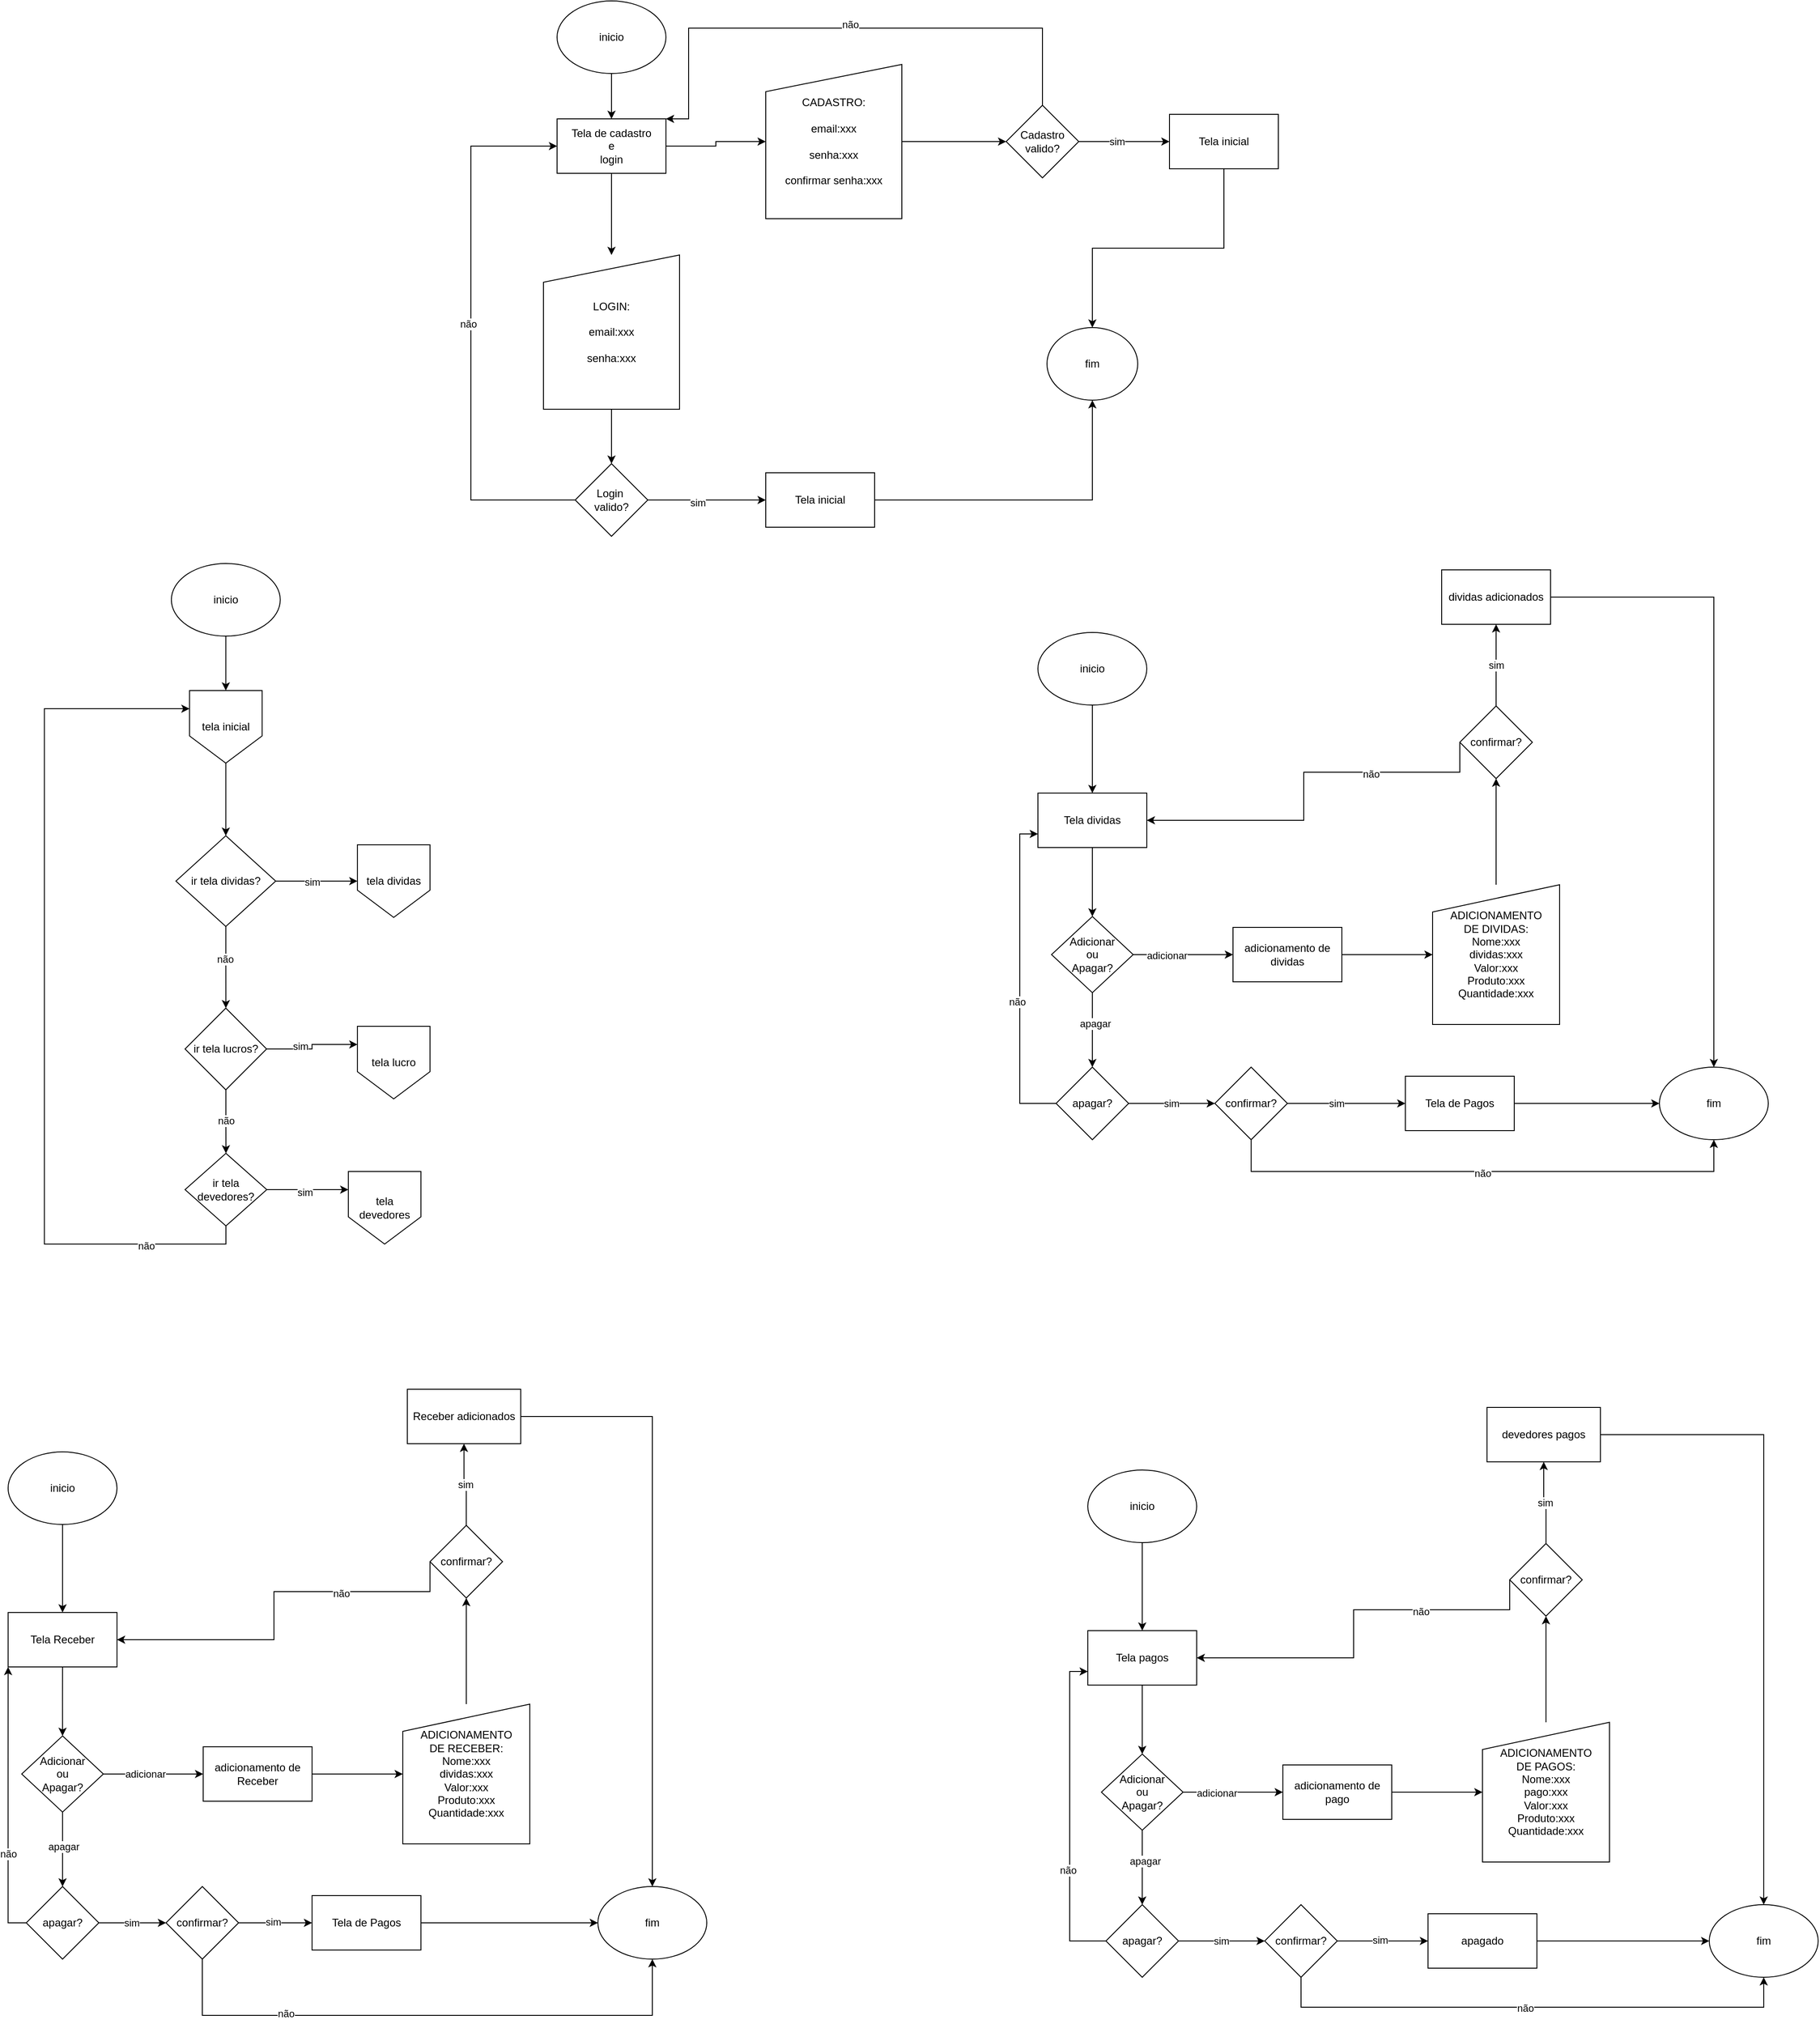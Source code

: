<mxfile version="24.5.5" type="device">
  <diagram name="Página-1" id="Dq87rdSpJrZvdUK0JQJ7">
    <mxGraphModel dx="1434" dy="782" grid="1" gridSize="10" guides="1" tooltips="1" connect="1" arrows="1" fold="1" page="1" pageScale="1" pageWidth="827" pageHeight="1169" math="0" shadow="0">
      <root>
        <mxCell id="0" />
        <mxCell id="1" parent="0" />
        <mxCell id="StGAW8BH5rR5Qz4ilALS-67" style="edgeStyle=orthogonalEdgeStyle;rounded=0;orthogonalLoop=1;jettySize=auto;html=1;exitX=0.5;exitY=1;exitDx=0;exitDy=0;entryX=0.5;entryY=0;entryDx=0;entryDy=0;" parent="1" source="StGAW8BH5rR5Qz4ilALS-61" target="StGAW8BH5rR5Qz4ilALS-66" edge="1">
          <mxGeometry relative="1" as="geometry" />
        </mxCell>
        <mxCell id="StGAW8BH5rR5Qz4ilALS-61" value="inicio" style="ellipse;whiteSpace=wrap;html=1;" parent="1" vertex="1">
          <mxGeometry x="379.89" y="690" width="120" height="80" as="geometry" />
        </mxCell>
        <mxCell id="StGAW8BH5rR5Qz4ilALS-69" value="" style="edgeStyle=orthogonalEdgeStyle;rounded=0;orthogonalLoop=1;jettySize=auto;html=1;" parent="1" source="StGAW8BH5rR5Qz4ilALS-66" target="StGAW8BH5rR5Qz4ilALS-68" edge="1">
          <mxGeometry relative="1" as="geometry" />
        </mxCell>
        <mxCell id="StGAW8BH5rR5Qz4ilALS-66" value="tela inicial" style="shape=offPageConnector;whiteSpace=wrap;html=1;" parent="1" vertex="1">
          <mxGeometry x="399.89" y="830" width="80" height="80" as="geometry" />
        </mxCell>
        <mxCell id="StGAW8BH5rR5Qz4ilALS-71" value="" style="edgeStyle=orthogonalEdgeStyle;rounded=0;orthogonalLoop=1;jettySize=auto;html=1;entryX=0;entryY=0.5;entryDx=0;entryDy=0;" parent="1" source="StGAW8BH5rR5Qz4ilALS-68" target="hqpeMZF9bb1hOAi0Rn5U-134" edge="1">
          <mxGeometry relative="1" as="geometry">
            <mxPoint x="569.89" y="1040" as="targetPoint" />
          </mxGeometry>
        </mxCell>
        <mxCell id="StGAW8BH5rR5Qz4ilALS-86" value="sim" style="edgeLabel;html=1;align=center;verticalAlign=middle;resizable=0;points=[];" parent="StGAW8BH5rR5Qz4ilALS-71" vertex="1" connectable="0">
          <mxGeometry x="-0.12" y="-1" relative="1" as="geometry">
            <mxPoint as="offset" />
          </mxGeometry>
        </mxCell>
        <mxCell id="StGAW8BH5rR5Qz4ilALS-73" value="" style="edgeStyle=orthogonalEdgeStyle;rounded=0;orthogonalLoop=1;jettySize=auto;html=1;" parent="1" source="StGAW8BH5rR5Qz4ilALS-68" target="StGAW8BH5rR5Qz4ilALS-72" edge="1">
          <mxGeometry relative="1" as="geometry" />
        </mxCell>
        <mxCell id="StGAW8BH5rR5Qz4ilALS-81" value="não" style="edgeLabel;html=1;align=center;verticalAlign=middle;resizable=0;points=[];" parent="StGAW8BH5rR5Qz4ilALS-73" vertex="1" connectable="0">
          <mxGeometry x="-0.2" y="-1" relative="1" as="geometry">
            <mxPoint as="offset" />
          </mxGeometry>
        </mxCell>
        <mxCell id="StGAW8BH5rR5Qz4ilALS-68" value="ir tela dividas?" style="rhombus;whiteSpace=wrap;html=1;" parent="1" vertex="1">
          <mxGeometry x="384.89" y="990" width="110" height="100" as="geometry" />
        </mxCell>
        <mxCell id="StGAW8BH5rR5Qz4ilALS-75" value="" style="edgeStyle=orthogonalEdgeStyle;rounded=0;orthogonalLoop=1;jettySize=auto;html=1;entryX=0;entryY=0.25;entryDx=0;entryDy=0;" parent="1" source="StGAW8BH5rR5Qz4ilALS-72" target="hqpeMZF9bb1hOAi0Rn5U-135" edge="1">
          <mxGeometry relative="1" as="geometry">
            <mxPoint x="559.89" y="1220" as="targetPoint" />
          </mxGeometry>
        </mxCell>
        <mxCell id="StGAW8BH5rR5Qz4ilALS-85" value="sim" style="edgeLabel;html=1;align=center;verticalAlign=middle;resizable=0;points=[];" parent="StGAW8BH5rR5Qz4ilALS-75" vertex="1" connectable="0">
          <mxGeometry x="-0.3" y="3" relative="1" as="geometry">
            <mxPoint as="offset" />
          </mxGeometry>
        </mxCell>
        <mxCell id="StGAW8BH5rR5Qz4ilALS-77" value="" style="edgeStyle=orthogonalEdgeStyle;rounded=0;orthogonalLoop=1;jettySize=auto;html=1;" parent="1" source="StGAW8BH5rR5Qz4ilALS-72" target="StGAW8BH5rR5Qz4ilALS-76" edge="1">
          <mxGeometry relative="1" as="geometry" />
        </mxCell>
        <mxCell id="StGAW8BH5rR5Qz4ilALS-82" value="não" style="edgeLabel;html=1;align=center;verticalAlign=middle;resizable=0;points=[];" parent="StGAW8BH5rR5Qz4ilALS-77" vertex="1" connectable="0">
          <mxGeometry x="-0.05" relative="1" as="geometry">
            <mxPoint as="offset" />
          </mxGeometry>
        </mxCell>
        <mxCell id="StGAW8BH5rR5Qz4ilALS-72" value="ir tela lucros?" style="rhombus;whiteSpace=wrap;html=1;" parent="1" vertex="1">
          <mxGeometry x="394.95" y="1180" width="89.89" height="90" as="geometry" />
        </mxCell>
        <mxCell id="StGAW8BH5rR5Qz4ilALS-79" value="" style="edgeStyle=orthogonalEdgeStyle;rounded=0;orthogonalLoop=1;jettySize=auto;html=1;entryX=0;entryY=0.25;entryDx=0;entryDy=0;" parent="1" source="StGAW8BH5rR5Qz4ilALS-76" target="hqpeMZF9bb1hOAi0Rn5U-136" edge="1">
          <mxGeometry relative="1" as="geometry">
            <mxPoint x="559.89" y="1380" as="targetPoint" />
          </mxGeometry>
        </mxCell>
        <mxCell id="StGAW8BH5rR5Qz4ilALS-84" value="sim" style="edgeLabel;html=1;align=center;verticalAlign=middle;resizable=0;points=[];" parent="StGAW8BH5rR5Qz4ilALS-79" vertex="1" connectable="0">
          <mxGeometry x="-0.067" y="-3" relative="1" as="geometry">
            <mxPoint as="offset" />
          </mxGeometry>
        </mxCell>
        <mxCell id="StGAW8BH5rR5Qz4ilALS-80" style="edgeStyle=orthogonalEdgeStyle;rounded=0;orthogonalLoop=1;jettySize=auto;html=1;exitX=0.5;exitY=1;exitDx=0;exitDy=0;entryX=0;entryY=0.25;entryDx=0;entryDy=0;" parent="1" source="StGAW8BH5rR5Qz4ilALS-76" target="StGAW8BH5rR5Qz4ilALS-66" edge="1">
          <mxGeometry relative="1" as="geometry">
            <Array as="points">
              <mxPoint x="439.89" y="1440" />
              <mxPoint x="239.89" y="1440" />
              <mxPoint x="239.89" y="850" />
            </Array>
          </mxGeometry>
        </mxCell>
        <mxCell id="StGAW8BH5rR5Qz4ilALS-83" value="não" style="edgeLabel;html=1;align=center;verticalAlign=middle;resizable=0;points=[];" parent="StGAW8BH5rR5Qz4ilALS-80" vertex="1" connectable="0">
          <mxGeometry x="-0.777" y="2" relative="1" as="geometry">
            <mxPoint as="offset" />
          </mxGeometry>
        </mxCell>
        <mxCell id="StGAW8BH5rR5Qz4ilALS-76" value="ir tela devedores?" style="rhombus;whiteSpace=wrap;html=1;" parent="1" vertex="1">
          <mxGeometry x="394.95" y="1340" width="90.11" height="80" as="geometry" />
        </mxCell>
        <mxCell id="NKMJ17fTbHuDk_q2W_kY-4" value="" style="edgeStyle=orthogonalEdgeStyle;rounded=0;orthogonalLoop=1;jettySize=auto;html=1;entryX=0.5;entryY=0;entryDx=0;entryDy=0;" parent="1" source="NKMJ17fTbHuDk_q2W_kY-2" target="NKMJ17fTbHuDk_q2W_kY-22" edge="1">
          <mxGeometry relative="1" as="geometry">
            <mxPoint x="865" y="10" as="targetPoint" />
          </mxGeometry>
        </mxCell>
        <mxCell id="NKMJ17fTbHuDk_q2W_kY-2" value="inicio" style="ellipse;whiteSpace=wrap;html=1;" parent="1" vertex="1">
          <mxGeometry x="805" y="70" width="120" height="80" as="geometry" />
        </mxCell>
        <mxCell id="NKMJ17fTbHuDk_q2W_kY-25" style="edgeStyle=orthogonalEdgeStyle;rounded=0;orthogonalLoop=1;jettySize=auto;html=1;exitX=0.5;exitY=1;exitDx=0;exitDy=0;entryX=0.5;entryY=0;entryDx=0;entryDy=0;" parent="1" source="NKMJ17fTbHuDk_q2W_kY-22" target="NKMJ17fTbHuDk_q2W_kY-24" edge="1">
          <mxGeometry relative="1" as="geometry" />
        </mxCell>
        <mxCell id="jiXIo6Sqzj7pqGvfv2RB-2" style="edgeStyle=orthogonalEdgeStyle;rounded=0;orthogonalLoop=1;jettySize=auto;html=1;exitX=1;exitY=0.5;exitDx=0;exitDy=0;entryX=0;entryY=0.5;entryDx=0;entryDy=0;" parent="1" source="NKMJ17fTbHuDk_q2W_kY-22" target="jiXIo6Sqzj7pqGvfv2RB-1" edge="1">
          <mxGeometry relative="1" as="geometry" />
        </mxCell>
        <mxCell id="NKMJ17fTbHuDk_q2W_kY-22" value="Tela de cadastro&lt;div&gt;e&lt;/div&gt;&lt;div&gt;login&lt;/div&gt;" style="whiteSpace=wrap;html=1;" parent="1" vertex="1">
          <mxGeometry x="805" y="200" width="120" height="60" as="geometry" />
        </mxCell>
        <mxCell id="NKMJ17fTbHuDk_q2W_kY-27" value="" style="edgeStyle=orthogonalEdgeStyle;rounded=0;orthogonalLoop=1;jettySize=auto;html=1;" parent="1" source="NKMJ17fTbHuDk_q2W_kY-24" target="NKMJ17fTbHuDk_q2W_kY-26" edge="1">
          <mxGeometry relative="1" as="geometry" />
        </mxCell>
        <mxCell id="NKMJ17fTbHuDk_q2W_kY-24" value="LOGIN:&lt;div&gt;&lt;br&gt;&lt;/div&gt;&lt;div&gt;email:xxx&lt;/div&gt;&lt;div&gt;&lt;br&gt;&lt;/div&gt;&lt;div&gt;senha:xxx&lt;/div&gt;" style="shape=manualInput;whiteSpace=wrap;html=1;" parent="1" vertex="1">
          <mxGeometry x="790" y="350" width="150" height="170" as="geometry" />
        </mxCell>
        <mxCell id="NKMJ17fTbHuDk_q2W_kY-33" value="" style="edgeStyle=orthogonalEdgeStyle;rounded=0;orthogonalLoop=1;jettySize=auto;html=1;entryX=0;entryY=0.5;entryDx=0;entryDy=0;" parent="1" source="NKMJ17fTbHuDk_q2W_kY-26" target="NKMJ17fTbHuDk_q2W_kY-32" edge="1">
          <mxGeometry relative="1" as="geometry">
            <mxPoint x="855" y="755" as="targetPoint" />
          </mxGeometry>
        </mxCell>
        <mxCell id="NKMJ17fTbHuDk_q2W_kY-38" value="sim" style="edgeLabel;html=1;align=center;verticalAlign=middle;resizable=0;points=[];" parent="NKMJ17fTbHuDk_q2W_kY-33" vertex="1" connectable="0">
          <mxGeometry x="-0.156" y="-3" relative="1" as="geometry">
            <mxPoint as="offset" />
          </mxGeometry>
        </mxCell>
        <mxCell id="jiXIo6Sqzj7pqGvfv2RB-12" style="edgeStyle=orthogonalEdgeStyle;rounded=0;orthogonalLoop=1;jettySize=auto;html=1;exitX=0;exitY=0.5;exitDx=0;exitDy=0;entryX=0;entryY=0.5;entryDx=0;entryDy=0;" parent="1" source="NKMJ17fTbHuDk_q2W_kY-26" target="NKMJ17fTbHuDk_q2W_kY-22" edge="1">
          <mxGeometry relative="1" as="geometry">
            <Array as="points">
              <mxPoint x="710" y="620" />
              <mxPoint x="710" y="230" />
            </Array>
          </mxGeometry>
        </mxCell>
        <mxCell id="jiXIo6Sqzj7pqGvfv2RB-13" value="não" style="edgeLabel;html=1;align=center;verticalAlign=middle;resizable=0;points=[];" parent="jiXIo6Sqzj7pqGvfv2RB-12" vertex="1" connectable="0">
          <mxGeometry x="0.03" y="3" relative="1" as="geometry">
            <mxPoint as="offset" />
          </mxGeometry>
        </mxCell>
        <mxCell id="NKMJ17fTbHuDk_q2W_kY-26" value="Login&amp;nbsp;&lt;div&gt;valido?&lt;/div&gt;" style="rhombus;whiteSpace=wrap;html=1;" parent="1" vertex="1">
          <mxGeometry x="825" y="580" width="80" height="80" as="geometry" />
        </mxCell>
        <mxCell id="jiXIo6Sqzj7pqGvfv2RB-17" style="edgeStyle=orthogonalEdgeStyle;rounded=0;orthogonalLoop=1;jettySize=auto;html=1;exitX=1;exitY=0.5;exitDx=0;exitDy=0;entryX=0.5;entryY=1;entryDx=0;entryDy=0;" parent="1" source="NKMJ17fTbHuDk_q2W_kY-32" target="jiXIo6Sqzj7pqGvfv2RB-5" edge="1">
          <mxGeometry relative="1" as="geometry" />
        </mxCell>
        <mxCell id="NKMJ17fTbHuDk_q2W_kY-32" value="Tela inicial" style="whiteSpace=wrap;html=1;" parent="1" vertex="1">
          <mxGeometry x="1035" y="590" width="120" height="60" as="geometry" />
        </mxCell>
        <mxCell id="NKMJ17fTbHuDk_q2W_kY-61" style="edgeStyle=orthogonalEdgeStyle;rounded=0;orthogonalLoop=1;jettySize=auto;html=1;exitX=0.5;exitY=0;exitDx=0;exitDy=0;entryX=0.5;entryY=0;entryDx=0;entryDy=0;" parent="1" edge="1">
          <mxGeometry relative="1" as="geometry">
            <Array as="points">
              <mxPoint x="1690" y="60" />
              <mxPoint x="1281" y="60" />
            </Array>
            <mxPoint x="1281" y="155" as="targetPoint" />
          </mxGeometry>
        </mxCell>
        <mxCell id="NKMJ17fTbHuDk_q2W_kY-62" value="não" style="edgeLabel;html=1;align=center;verticalAlign=middle;resizable=0;points=[];" parent="NKMJ17fTbHuDk_q2W_kY-61" vertex="1" connectable="0">
          <mxGeometry x="-0.002" relative="1" as="geometry">
            <mxPoint as="offset" />
          </mxGeometry>
        </mxCell>
        <mxCell id="y3T2lZ8Firc1jPN3p4i4-4" style="edgeStyle=orthogonalEdgeStyle;rounded=0;orthogonalLoop=1;jettySize=auto;html=1;exitX=0.5;exitY=1;exitDx=0;exitDy=0;entryX=0.5;entryY=0;entryDx=0;entryDy=0;" parent="1" source="y3T2lZ8Firc1jPN3p4i4-5" target="y3T2lZ8Firc1jPN3p4i4-34" edge="1">
          <mxGeometry relative="1" as="geometry" />
        </mxCell>
        <mxCell id="y3T2lZ8Firc1jPN3p4i4-5" value="inicio" style="ellipse;whiteSpace=wrap;html=1;" parent="1" vertex="1">
          <mxGeometry x="1335" y="766" width="120" height="80" as="geometry" />
        </mxCell>
        <mxCell id="y3T2lZ8Firc1jPN3p4i4-6" value="" style="edgeStyle=orthogonalEdgeStyle;rounded=0;orthogonalLoop=1;jettySize=auto;html=1;" parent="1" source="y3T2lZ8Firc1jPN3p4i4-9" target="y3T2lZ8Firc1jPN3p4i4-11" edge="1">
          <mxGeometry relative="1" as="geometry" />
        </mxCell>
        <mxCell id="y3T2lZ8Firc1jPN3p4i4-7" value="sim" style="edgeLabel;html=1;align=center;verticalAlign=middle;resizable=0;points=[];" parent="y3T2lZ8Firc1jPN3p4i4-6" vertex="1" connectable="0">
          <mxGeometry x="-0.323" y="1" relative="1" as="geometry">
            <mxPoint as="offset" />
          </mxGeometry>
        </mxCell>
        <mxCell id="y3T2lZ8Firc1jPN3p4i4-36" value="adicionar" style="edgeLabel;html=1;align=center;verticalAlign=middle;resizable=0;points=[];" parent="y3T2lZ8Firc1jPN3p4i4-6" vertex="1" connectable="0">
          <mxGeometry x="-0.327" y="-1" relative="1" as="geometry">
            <mxPoint as="offset" />
          </mxGeometry>
        </mxCell>
        <mxCell id="y3T2lZ8Firc1jPN3p4i4-8" value="" style="edgeStyle=orthogonalEdgeStyle;rounded=0;orthogonalLoop=1;jettySize=auto;html=1;" parent="1" source="y3T2lZ8Firc1jPN3p4i4-9" target="y3T2lZ8Firc1jPN3p4i4-25" edge="1">
          <mxGeometry relative="1" as="geometry" />
        </mxCell>
        <mxCell id="y3T2lZ8Firc1jPN3p4i4-35" value="apagar" style="edgeLabel;html=1;align=center;verticalAlign=middle;resizable=0;points=[];" parent="y3T2lZ8Firc1jPN3p4i4-8" vertex="1" connectable="0">
          <mxGeometry x="-0.184" y="3" relative="1" as="geometry">
            <mxPoint as="offset" />
          </mxGeometry>
        </mxCell>
        <mxCell id="y3T2lZ8Firc1jPN3p4i4-9" value="Adicionar&lt;div&gt;ou&lt;/div&gt;&lt;div&gt;Apagar?&lt;/div&gt;" style="rhombus;whiteSpace=wrap;html=1;" parent="1" vertex="1">
          <mxGeometry x="1350" y="1079" width="90" height="84" as="geometry" />
        </mxCell>
        <mxCell id="y3T2lZ8Firc1jPN3p4i4-10" style="edgeStyle=orthogonalEdgeStyle;rounded=0;orthogonalLoop=1;jettySize=auto;html=1;exitX=1;exitY=0.5;exitDx=0;exitDy=0;entryX=0;entryY=0.5;entryDx=0;entryDy=0;" parent="1" source="y3T2lZ8Firc1jPN3p4i4-11" target="y3T2lZ8Firc1jPN3p4i4-13" edge="1">
          <mxGeometry relative="1" as="geometry" />
        </mxCell>
        <mxCell id="y3T2lZ8Firc1jPN3p4i4-11" value="adicionamento de dividas" style="whiteSpace=wrap;html=1;" parent="1" vertex="1">
          <mxGeometry x="1550" y="1091" width="120" height="60" as="geometry" />
        </mxCell>
        <mxCell id="hqpeMZF9bb1hOAi0Rn5U-6" style="edgeStyle=orthogonalEdgeStyle;rounded=0;orthogonalLoop=1;jettySize=auto;html=1;exitX=0.5;exitY=0;exitDx=0;exitDy=0;" parent="1" source="y3T2lZ8Firc1jPN3p4i4-13" target="y3T2lZ8Firc1jPN3p4i4-18" edge="1">
          <mxGeometry relative="1" as="geometry" />
        </mxCell>
        <mxCell id="y3T2lZ8Firc1jPN3p4i4-13" value="ADICIONAMENTO&lt;div&gt;DE DIVIDAS:&lt;/div&gt;&lt;div&gt;Nome:xxx&lt;/div&gt;&lt;div&gt;&lt;span style=&quot;background-color: initial;&quot;&gt;dividas&lt;/span&gt;:xxx&lt;/div&gt;&lt;div&gt;Valor:xxx&lt;/div&gt;&lt;div&gt;&lt;div&gt;Produto:xxx&lt;/div&gt;&lt;div&gt;Quantidade:xxx&lt;/div&gt;&lt;/div&gt;" style="shape=manualInput;whiteSpace=wrap;html=1;" parent="1" vertex="1">
          <mxGeometry x="1770" y="1044" width="140" height="154" as="geometry" />
        </mxCell>
        <mxCell id="y3T2lZ8Firc1jPN3p4i4-14" value="" style="edgeStyle=orthogonalEdgeStyle;rounded=0;orthogonalLoop=1;jettySize=auto;html=1;" parent="1" source="y3T2lZ8Firc1jPN3p4i4-18" target="y3T2lZ8Firc1jPN3p4i4-20" edge="1">
          <mxGeometry relative="1" as="geometry" />
        </mxCell>
        <mxCell id="y3T2lZ8Firc1jPN3p4i4-15" value="sim" style="edgeLabel;html=1;align=center;verticalAlign=middle;resizable=0;points=[];" parent="y3T2lZ8Firc1jPN3p4i4-14" vertex="1" connectable="0">
          <mxGeometry relative="1" as="geometry">
            <mxPoint as="offset" />
          </mxGeometry>
        </mxCell>
        <mxCell id="hqpeMZF9bb1hOAi0Rn5U-3" style="edgeStyle=orthogonalEdgeStyle;rounded=0;orthogonalLoop=1;jettySize=auto;html=1;exitX=0;exitY=0.5;exitDx=0;exitDy=0;entryX=1;entryY=0.5;entryDx=0;entryDy=0;" parent="1" source="y3T2lZ8Firc1jPN3p4i4-18" target="y3T2lZ8Firc1jPN3p4i4-34" edge="1">
          <mxGeometry relative="1" as="geometry">
            <Array as="points">
              <mxPoint x="1800" y="920" />
              <mxPoint x="1628" y="920" />
              <mxPoint x="1628" y="973" />
            </Array>
          </mxGeometry>
        </mxCell>
        <mxCell id="hqpeMZF9bb1hOAi0Rn5U-4" value="não" style="edgeLabel;html=1;align=center;verticalAlign=middle;resizable=0;points=[];" parent="hqpeMZF9bb1hOAi0Rn5U-3" vertex="1" connectable="0">
          <mxGeometry x="-0.391" y="1" relative="1" as="geometry">
            <mxPoint y="1" as="offset" />
          </mxGeometry>
        </mxCell>
        <mxCell id="y3T2lZ8Firc1jPN3p4i4-18" value="confirmar?" style="rhombus;whiteSpace=wrap;html=1;" parent="1" vertex="1">
          <mxGeometry x="1800" y="847" width="80" height="80" as="geometry" />
        </mxCell>
        <mxCell id="hqpeMZF9bb1hOAi0Rn5U-5" style="edgeStyle=orthogonalEdgeStyle;rounded=0;orthogonalLoop=1;jettySize=auto;html=1;exitX=1;exitY=0.5;exitDx=0;exitDy=0;entryX=0.5;entryY=0;entryDx=0;entryDy=0;" parent="1" source="y3T2lZ8Firc1jPN3p4i4-20" target="hqpeMZF9bb1hOAi0Rn5U-1" edge="1">
          <mxGeometry relative="1" as="geometry" />
        </mxCell>
        <mxCell id="y3T2lZ8Firc1jPN3p4i4-20" value="dividas&amp;nbsp;adicionados" style="whiteSpace=wrap;html=1;" parent="1" vertex="1">
          <mxGeometry x="1780" y="697" width="120" height="60" as="geometry" />
        </mxCell>
        <mxCell id="y3T2lZ8Firc1jPN3p4i4-21" value="" style="edgeStyle=orthogonalEdgeStyle;rounded=0;orthogonalLoop=1;jettySize=auto;html=1;" parent="1" source="y3T2lZ8Firc1jPN3p4i4-25" target="y3T2lZ8Firc1jPN3p4i4-30" edge="1">
          <mxGeometry relative="1" as="geometry" />
        </mxCell>
        <mxCell id="y3T2lZ8Firc1jPN3p4i4-22" value="sim" style="edgeLabel;html=1;align=center;verticalAlign=middle;resizable=0;points=[];" parent="y3T2lZ8Firc1jPN3p4i4-21" vertex="1" connectable="0">
          <mxGeometry x="-0.025" relative="1" as="geometry">
            <mxPoint as="offset" />
          </mxGeometry>
        </mxCell>
        <mxCell id="y3T2lZ8Firc1jPN3p4i4-23" style="edgeStyle=orthogonalEdgeStyle;rounded=0;orthogonalLoop=1;jettySize=auto;html=1;exitX=0;exitY=0.5;exitDx=0;exitDy=0;entryX=0;entryY=0.75;entryDx=0;entryDy=0;" parent="1" source="y3T2lZ8Firc1jPN3p4i4-25" target="y3T2lZ8Firc1jPN3p4i4-34" edge="1">
          <mxGeometry relative="1" as="geometry" />
        </mxCell>
        <mxCell id="y3T2lZ8Firc1jPN3p4i4-24" value="não" style="edgeLabel;html=1;align=center;verticalAlign=middle;resizable=0;points=[];" parent="y3T2lZ8Firc1jPN3p4i4-23" vertex="1" connectable="0">
          <mxGeometry x="-0.148" y="3" relative="1" as="geometry">
            <mxPoint as="offset" />
          </mxGeometry>
        </mxCell>
        <mxCell id="y3T2lZ8Firc1jPN3p4i4-25" value="apagar?" style="rhombus;whiteSpace=wrap;html=1;" parent="1" vertex="1">
          <mxGeometry x="1355" y="1245" width="80" height="80" as="geometry" />
        </mxCell>
        <mxCell id="hqpeMZF9bb1hOAi0Rn5U-152" style="edgeStyle=orthogonalEdgeStyle;rounded=0;orthogonalLoop=1;jettySize=auto;html=1;exitX=0.5;exitY=1;exitDx=0;exitDy=0;entryX=0.5;entryY=1;entryDx=0;entryDy=0;" parent="1" source="y3T2lZ8Firc1jPN3p4i4-30" target="hqpeMZF9bb1hOAi0Rn5U-1" edge="1">
          <mxGeometry relative="1" as="geometry">
            <Array as="points">
              <mxPoint x="1570" y="1360" />
              <mxPoint x="2080" y="1360" />
            </Array>
          </mxGeometry>
        </mxCell>
        <mxCell id="hqpeMZF9bb1hOAi0Rn5U-153" value="não" style="edgeLabel;html=1;align=center;verticalAlign=middle;resizable=0;points=[];" parent="hqpeMZF9bb1hOAi0Rn5U-152" vertex="1" connectable="0">
          <mxGeometry x="-0.001" y="-2" relative="1" as="geometry">
            <mxPoint as="offset" />
          </mxGeometry>
        </mxCell>
        <mxCell id="ryXSl3BOUtnjkydSoWOW-2" value="" style="edgeStyle=orthogonalEdgeStyle;rounded=0;orthogonalLoop=1;jettySize=auto;html=1;" edge="1" parent="1" source="y3T2lZ8Firc1jPN3p4i4-30" target="ryXSl3BOUtnjkydSoWOW-1">
          <mxGeometry relative="1" as="geometry" />
        </mxCell>
        <mxCell id="ryXSl3BOUtnjkydSoWOW-4" value="sim" style="edgeLabel;html=1;align=center;verticalAlign=middle;resizable=0;points=[];" vertex="1" connectable="0" parent="ryXSl3BOUtnjkydSoWOW-2">
          <mxGeometry x="-0.169" relative="1" as="geometry">
            <mxPoint as="offset" />
          </mxGeometry>
        </mxCell>
        <mxCell id="y3T2lZ8Firc1jPN3p4i4-30" value="confirmar?" style="rhombus;whiteSpace=wrap;html=1;" parent="1" vertex="1">
          <mxGeometry x="1530" y="1245" width="80" height="80" as="geometry" />
        </mxCell>
        <mxCell id="y3T2lZ8Firc1jPN3p4i4-33" style="edgeStyle=orthogonalEdgeStyle;rounded=0;orthogonalLoop=1;jettySize=auto;html=1;exitX=0.5;exitY=1;exitDx=0;exitDy=0;entryX=0.5;entryY=0;entryDx=0;entryDy=0;" parent="1" source="y3T2lZ8Firc1jPN3p4i4-34" target="y3T2lZ8Firc1jPN3p4i4-9" edge="1">
          <mxGeometry relative="1" as="geometry" />
        </mxCell>
        <mxCell id="y3T2lZ8Firc1jPN3p4i4-34" value="Tela dividas" style="rounded=0;whiteSpace=wrap;html=1;" parent="1" vertex="1">
          <mxGeometry x="1335" y="943" width="120" height="60" as="geometry" />
        </mxCell>
        <mxCell id="hqpeMZF9bb1hOAi0Rn5U-1" value="fim" style="ellipse;whiteSpace=wrap;html=1;" parent="1" vertex="1">
          <mxGeometry x="2020" y="1245" width="120" height="80" as="geometry" />
        </mxCell>
        <mxCell id="hqpeMZF9bb1hOAi0Rn5U-71" style="edgeStyle=orthogonalEdgeStyle;rounded=0;orthogonalLoop=1;jettySize=auto;html=1;exitX=0.5;exitY=1;exitDx=0;exitDy=0;entryX=0.5;entryY=0;entryDx=0;entryDy=0;" parent="1" source="hqpeMZF9bb1hOAi0Rn5U-72" target="hqpeMZF9bb1hOAi0Rn5U-101" edge="1">
          <mxGeometry relative="1" as="geometry" />
        </mxCell>
        <mxCell id="hqpeMZF9bb1hOAi0Rn5U-72" value="inicio" style="ellipse;whiteSpace=wrap;html=1;" parent="1" vertex="1">
          <mxGeometry x="1389.97" y="1689" width="120" height="80" as="geometry" />
        </mxCell>
        <mxCell id="hqpeMZF9bb1hOAi0Rn5U-73" value="" style="edgeStyle=orthogonalEdgeStyle;rounded=0;orthogonalLoop=1;jettySize=auto;html=1;" parent="1" source="hqpeMZF9bb1hOAi0Rn5U-78" target="hqpeMZF9bb1hOAi0Rn5U-80" edge="1">
          <mxGeometry relative="1" as="geometry" />
        </mxCell>
        <mxCell id="hqpeMZF9bb1hOAi0Rn5U-74" value="sim" style="edgeLabel;html=1;align=center;verticalAlign=middle;resizable=0;points=[];" parent="hqpeMZF9bb1hOAi0Rn5U-73" vertex="1" connectable="0">
          <mxGeometry x="-0.323" y="1" relative="1" as="geometry">
            <mxPoint as="offset" />
          </mxGeometry>
        </mxCell>
        <mxCell id="hqpeMZF9bb1hOAi0Rn5U-75" value="adicionar" style="edgeLabel;html=1;align=center;verticalAlign=middle;resizable=0;points=[];" parent="hqpeMZF9bb1hOAi0Rn5U-73" vertex="1" connectable="0">
          <mxGeometry x="-0.327" y="-1" relative="1" as="geometry">
            <mxPoint as="offset" />
          </mxGeometry>
        </mxCell>
        <mxCell id="hqpeMZF9bb1hOAi0Rn5U-76" value="" style="edgeStyle=orthogonalEdgeStyle;rounded=0;orthogonalLoop=1;jettySize=auto;html=1;" parent="1" source="hqpeMZF9bb1hOAi0Rn5U-78" target="hqpeMZF9bb1hOAi0Rn5U-94" edge="1">
          <mxGeometry relative="1" as="geometry" />
        </mxCell>
        <mxCell id="hqpeMZF9bb1hOAi0Rn5U-77" value="apagar" style="edgeLabel;html=1;align=center;verticalAlign=middle;resizable=0;points=[];" parent="hqpeMZF9bb1hOAi0Rn5U-76" vertex="1" connectable="0">
          <mxGeometry x="-0.184" y="3" relative="1" as="geometry">
            <mxPoint as="offset" />
          </mxGeometry>
        </mxCell>
        <mxCell id="hqpeMZF9bb1hOAi0Rn5U-78" value="Adicionar&lt;div&gt;ou&lt;/div&gt;&lt;div&gt;Apagar?&lt;/div&gt;" style="rhombus;whiteSpace=wrap;html=1;" parent="1" vertex="1">
          <mxGeometry x="1404.97" y="2002" width="90" height="84" as="geometry" />
        </mxCell>
        <mxCell id="hqpeMZF9bb1hOAi0Rn5U-79" style="edgeStyle=orthogonalEdgeStyle;rounded=0;orthogonalLoop=1;jettySize=auto;html=1;exitX=1;exitY=0.5;exitDx=0;exitDy=0;entryX=0;entryY=0.5;entryDx=0;entryDy=0;" parent="1" source="hqpeMZF9bb1hOAi0Rn5U-80" target="hqpeMZF9bb1hOAi0Rn5U-82" edge="1">
          <mxGeometry relative="1" as="geometry" />
        </mxCell>
        <mxCell id="hqpeMZF9bb1hOAi0Rn5U-80" value="adicionamento de pago" style="whiteSpace=wrap;html=1;" parent="1" vertex="1">
          <mxGeometry x="1604.97" y="2014" width="120" height="60" as="geometry" />
        </mxCell>
        <mxCell id="hqpeMZF9bb1hOAi0Rn5U-81" style="edgeStyle=orthogonalEdgeStyle;rounded=0;orthogonalLoop=1;jettySize=auto;html=1;exitX=0.5;exitY=0;exitDx=0;exitDy=0;" parent="1" source="hqpeMZF9bb1hOAi0Rn5U-82" target="hqpeMZF9bb1hOAi0Rn5U-87" edge="1">
          <mxGeometry relative="1" as="geometry" />
        </mxCell>
        <mxCell id="hqpeMZF9bb1hOAi0Rn5U-82" value="ADICIONAMENTO&lt;div&gt;DE PAGOS:&lt;/div&gt;&lt;div&gt;Nome:xxx&lt;/div&gt;&lt;div&gt;&lt;span style=&quot;background-color: initial;&quot;&gt;pago:&lt;/span&gt;xxx&lt;/div&gt;&lt;div&gt;Valor:xxx&lt;/div&gt;&lt;div&gt;Produto:xxx&lt;/div&gt;&lt;div&gt;Quantidade:xxx&lt;/div&gt;" style="shape=manualInput;whiteSpace=wrap;html=1;" parent="1" vertex="1">
          <mxGeometry x="1824.97" y="1967" width="140" height="154" as="geometry" />
        </mxCell>
        <mxCell id="hqpeMZF9bb1hOAi0Rn5U-83" value="" style="edgeStyle=orthogonalEdgeStyle;rounded=0;orthogonalLoop=1;jettySize=auto;html=1;" parent="1" source="hqpeMZF9bb1hOAi0Rn5U-87" target="hqpeMZF9bb1hOAi0Rn5U-89" edge="1">
          <mxGeometry relative="1" as="geometry" />
        </mxCell>
        <mxCell id="hqpeMZF9bb1hOAi0Rn5U-84" value="sim" style="edgeLabel;html=1;align=center;verticalAlign=middle;resizable=0;points=[];" parent="hqpeMZF9bb1hOAi0Rn5U-83" vertex="1" connectable="0">
          <mxGeometry relative="1" as="geometry">
            <mxPoint as="offset" />
          </mxGeometry>
        </mxCell>
        <mxCell id="hqpeMZF9bb1hOAi0Rn5U-85" style="edgeStyle=orthogonalEdgeStyle;rounded=0;orthogonalLoop=1;jettySize=auto;html=1;exitX=0;exitY=0.5;exitDx=0;exitDy=0;entryX=1;entryY=0.5;entryDx=0;entryDy=0;" parent="1" source="hqpeMZF9bb1hOAi0Rn5U-87" target="hqpeMZF9bb1hOAi0Rn5U-101" edge="1">
          <mxGeometry relative="1" as="geometry">
            <Array as="points">
              <mxPoint x="1854.97" y="1843" />
              <mxPoint x="1682.97" y="1843" />
              <mxPoint x="1682.97" y="1896" />
            </Array>
          </mxGeometry>
        </mxCell>
        <mxCell id="hqpeMZF9bb1hOAi0Rn5U-86" value="não" style="edgeLabel;html=1;align=center;verticalAlign=middle;resizable=0;points=[];" parent="hqpeMZF9bb1hOAi0Rn5U-85" vertex="1" connectable="0">
          <mxGeometry x="-0.391" y="1" relative="1" as="geometry">
            <mxPoint y="1" as="offset" />
          </mxGeometry>
        </mxCell>
        <mxCell id="hqpeMZF9bb1hOAi0Rn5U-87" value="confirmar?" style="rhombus;whiteSpace=wrap;html=1;" parent="1" vertex="1">
          <mxGeometry x="1854.97" y="1770" width="80" height="80" as="geometry" />
        </mxCell>
        <mxCell id="hqpeMZF9bb1hOAi0Rn5U-88" style="edgeStyle=orthogonalEdgeStyle;rounded=0;orthogonalLoop=1;jettySize=auto;html=1;exitX=1;exitY=0.5;exitDx=0;exitDy=0;entryX=0.5;entryY=0;entryDx=0;entryDy=0;" parent="1" source="hqpeMZF9bb1hOAi0Rn5U-89" target="hqpeMZF9bb1hOAi0Rn5U-102" edge="1">
          <mxGeometry relative="1" as="geometry" />
        </mxCell>
        <mxCell id="hqpeMZF9bb1hOAi0Rn5U-89" value="devedores&amp;nbsp;pagos" style="whiteSpace=wrap;html=1;" parent="1" vertex="1">
          <mxGeometry x="1829.97" y="1620" width="125" height="60" as="geometry" />
        </mxCell>
        <mxCell id="hqpeMZF9bb1hOAi0Rn5U-90" value="" style="edgeStyle=orthogonalEdgeStyle;rounded=0;orthogonalLoop=1;jettySize=auto;html=1;" parent="1" source="hqpeMZF9bb1hOAi0Rn5U-94" target="hqpeMZF9bb1hOAi0Rn5U-97" edge="1">
          <mxGeometry relative="1" as="geometry" />
        </mxCell>
        <mxCell id="hqpeMZF9bb1hOAi0Rn5U-91" value="sim" style="edgeLabel;html=1;align=center;verticalAlign=middle;resizable=0;points=[];" parent="hqpeMZF9bb1hOAi0Rn5U-90" vertex="1" connectable="0">
          <mxGeometry x="-0.025" relative="1" as="geometry">
            <mxPoint as="offset" />
          </mxGeometry>
        </mxCell>
        <mxCell id="hqpeMZF9bb1hOAi0Rn5U-92" style="edgeStyle=orthogonalEdgeStyle;rounded=0;orthogonalLoop=1;jettySize=auto;html=1;exitX=0;exitY=0.5;exitDx=0;exitDy=0;entryX=0;entryY=0.75;entryDx=0;entryDy=0;" parent="1" source="hqpeMZF9bb1hOAi0Rn5U-94" target="hqpeMZF9bb1hOAi0Rn5U-101" edge="1">
          <mxGeometry relative="1" as="geometry" />
        </mxCell>
        <mxCell id="hqpeMZF9bb1hOAi0Rn5U-151" value="não" style="edgeLabel;html=1;align=center;verticalAlign=middle;resizable=0;points=[];" parent="hqpeMZF9bb1hOAi0Rn5U-92" vertex="1" connectable="0">
          <mxGeometry x="-0.336" y="2" relative="1" as="geometry">
            <mxPoint as="offset" />
          </mxGeometry>
        </mxCell>
        <mxCell id="hqpeMZF9bb1hOAi0Rn5U-94" value="apagar?" style="rhombus;whiteSpace=wrap;html=1;" parent="1" vertex="1">
          <mxGeometry x="1409.97" y="2168" width="80" height="80" as="geometry" />
        </mxCell>
        <mxCell id="hqpeMZF9bb1hOAi0Rn5U-95" value="" style="edgeStyle=orthogonalEdgeStyle;rounded=0;orthogonalLoop=1;jettySize=auto;html=1;" parent="1" source="hqpeMZF9bb1hOAi0Rn5U-97" target="hqpeMZF9bb1hOAi0Rn5U-99" edge="1">
          <mxGeometry relative="1" as="geometry" />
        </mxCell>
        <mxCell id="hqpeMZF9bb1hOAi0Rn5U-96" value="sim" style="edgeLabel;html=1;align=center;verticalAlign=middle;resizable=0;points=[];" parent="hqpeMZF9bb1hOAi0Rn5U-95" vertex="1" connectable="0">
          <mxGeometry x="-0.067" y="1" relative="1" as="geometry">
            <mxPoint as="offset" />
          </mxGeometry>
        </mxCell>
        <mxCell id="hqpeMZF9bb1hOAi0Rn5U-149" style="edgeStyle=orthogonalEdgeStyle;rounded=0;orthogonalLoop=1;jettySize=auto;html=1;exitX=0.5;exitY=1;exitDx=0;exitDy=0;entryX=0.5;entryY=1;entryDx=0;entryDy=0;" parent="1" source="hqpeMZF9bb1hOAi0Rn5U-97" target="hqpeMZF9bb1hOAi0Rn5U-102" edge="1">
          <mxGeometry relative="1" as="geometry">
            <Array as="points">
              <mxPoint x="1625" y="2281" />
              <mxPoint x="2135" y="2281" />
            </Array>
          </mxGeometry>
        </mxCell>
        <mxCell id="hqpeMZF9bb1hOAi0Rn5U-150" value="não" style="edgeLabel;html=1;align=center;verticalAlign=middle;resizable=0;points=[];" parent="hqpeMZF9bb1hOAi0Rn5U-149" vertex="1" connectable="0">
          <mxGeometry x="-0.027" y="-1" relative="1" as="geometry">
            <mxPoint as="offset" />
          </mxGeometry>
        </mxCell>
        <mxCell id="hqpeMZF9bb1hOAi0Rn5U-97" value="confirmar?" style="rhombus;whiteSpace=wrap;html=1;" parent="1" vertex="1">
          <mxGeometry x="1584.97" y="2168" width="80" height="80" as="geometry" />
        </mxCell>
        <mxCell id="hqpeMZF9bb1hOAi0Rn5U-98" style="edgeStyle=orthogonalEdgeStyle;rounded=0;orthogonalLoop=1;jettySize=auto;html=1;exitX=1;exitY=0.5;exitDx=0;exitDy=0;entryX=0;entryY=0.5;entryDx=0;entryDy=0;" parent="1" source="hqpeMZF9bb1hOAi0Rn5U-99" target="hqpeMZF9bb1hOAi0Rn5U-102" edge="1">
          <mxGeometry relative="1" as="geometry" />
        </mxCell>
        <mxCell id="hqpeMZF9bb1hOAi0Rn5U-99" value="apagado" style="whiteSpace=wrap;html=1;" parent="1" vertex="1">
          <mxGeometry x="1764.97" y="2178" width="120" height="60" as="geometry" />
        </mxCell>
        <mxCell id="hqpeMZF9bb1hOAi0Rn5U-100" style="edgeStyle=orthogonalEdgeStyle;rounded=0;orthogonalLoop=1;jettySize=auto;html=1;exitX=0.5;exitY=1;exitDx=0;exitDy=0;entryX=0.5;entryY=0;entryDx=0;entryDy=0;" parent="1" source="hqpeMZF9bb1hOAi0Rn5U-101" target="hqpeMZF9bb1hOAi0Rn5U-78" edge="1">
          <mxGeometry relative="1" as="geometry" />
        </mxCell>
        <mxCell id="hqpeMZF9bb1hOAi0Rn5U-101" value="Tela pagos" style="rounded=0;whiteSpace=wrap;html=1;" parent="1" vertex="1">
          <mxGeometry x="1389.97" y="1866" width="120" height="60" as="geometry" />
        </mxCell>
        <mxCell id="hqpeMZF9bb1hOAi0Rn5U-102" value="fim" style="ellipse;whiteSpace=wrap;html=1;" parent="1" vertex="1">
          <mxGeometry x="2074.97" y="2168" width="120" height="80" as="geometry" />
        </mxCell>
        <mxCell id="hqpeMZF9bb1hOAi0Rn5U-103" style="edgeStyle=orthogonalEdgeStyle;rounded=0;orthogonalLoop=1;jettySize=auto;html=1;exitX=0.5;exitY=1;exitDx=0;exitDy=0;entryX=0.5;entryY=0;entryDx=0;entryDy=0;" parent="1" source="hqpeMZF9bb1hOAi0Rn5U-104" target="hqpeMZF9bb1hOAi0Rn5U-132" edge="1">
          <mxGeometry relative="1" as="geometry" />
        </mxCell>
        <mxCell id="hqpeMZF9bb1hOAi0Rn5U-104" value="inicio" style="ellipse;whiteSpace=wrap;html=1;" parent="1" vertex="1">
          <mxGeometry x="199.94" y="1669" width="120" height="80" as="geometry" />
        </mxCell>
        <mxCell id="hqpeMZF9bb1hOAi0Rn5U-105" value="" style="edgeStyle=orthogonalEdgeStyle;rounded=0;orthogonalLoop=1;jettySize=auto;html=1;" parent="1" source="hqpeMZF9bb1hOAi0Rn5U-110" target="hqpeMZF9bb1hOAi0Rn5U-112" edge="1">
          <mxGeometry relative="1" as="geometry" />
        </mxCell>
        <mxCell id="hqpeMZF9bb1hOAi0Rn5U-138" value="adicionar" style="edgeLabel;html=1;align=center;verticalAlign=middle;resizable=0;points=[];" parent="hqpeMZF9bb1hOAi0Rn5U-105" vertex="1" connectable="0">
          <mxGeometry x="-0.17" relative="1" as="geometry">
            <mxPoint as="offset" />
          </mxGeometry>
        </mxCell>
        <mxCell id="hqpeMZF9bb1hOAi0Rn5U-108" value="" style="edgeStyle=orthogonalEdgeStyle;rounded=0;orthogonalLoop=1;jettySize=auto;html=1;" parent="1" source="hqpeMZF9bb1hOAi0Rn5U-110" target="hqpeMZF9bb1hOAi0Rn5U-125" edge="1">
          <mxGeometry relative="1" as="geometry" />
        </mxCell>
        <mxCell id="hqpeMZF9bb1hOAi0Rn5U-139" value="apagar" style="edgeLabel;html=1;align=center;verticalAlign=middle;resizable=0;points=[];" parent="hqpeMZF9bb1hOAi0Rn5U-108" vertex="1" connectable="0">
          <mxGeometry x="-0.088" y="1" relative="1" as="geometry">
            <mxPoint as="offset" />
          </mxGeometry>
        </mxCell>
        <mxCell id="hqpeMZF9bb1hOAi0Rn5U-110" value="Adicionar&lt;div&gt;ou&lt;/div&gt;&lt;div&gt;Apagar?&lt;/div&gt;" style="rhombus;whiteSpace=wrap;html=1;" parent="1" vertex="1">
          <mxGeometry x="214.94" y="1982" width="90" height="84" as="geometry" />
        </mxCell>
        <mxCell id="hqpeMZF9bb1hOAi0Rn5U-111" style="edgeStyle=orthogonalEdgeStyle;rounded=0;orthogonalLoop=1;jettySize=auto;html=1;exitX=1;exitY=0.5;exitDx=0;exitDy=0;entryX=0;entryY=0.5;entryDx=0;entryDy=0;" parent="1" source="hqpeMZF9bb1hOAi0Rn5U-112" target="hqpeMZF9bb1hOAi0Rn5U-114" edge="1">
          <mxGeometry relative="1" as="geometry" />
        </mxCell>
        <mxCell id="hqpeMZF9bb1hOAi0Rn5U-112" value="adicionamento de Receber" style="whiteSpace=wrap;html=1;" parent="1" vertex="1">
          <mxGeometry x="414.94" y="1994" width="120" height="60" as="geometry" />
        </mxCell>
        <mxCell id="hqpeMZF9bb1hOAi0Rn5U-113" style="edgeStyle=orthogonalEdgeStyle;rounded=0;orthogonalLoop=1;jettySize=auto;html=1;exitX=0.5;exitY=0;exitDx=0;exitDy=0;" parent="1" source="hqpeMZF9bb1hOAi0Rn5U-114" target="hqpeMZF9bb1hOAi0Rn5U-119" edge="1">
          <mxGeometry relative="1" as="geometry" />
        </mxCell>
        <mxCell id="hqpeMZF9bb1hOAi0Rn5U-114" value="ADICIONAMENTO&lt;div&gt;DE RECEBER:&lt;/div&gt;&lt;div&gt;Nome:xxx&lt;/div&gt;&lt;div&gt;&lt;span style=&quot;background-color: initial;&quot;&gt;dividas&lt;/span&gt;:xxx&lt;/div&gt;&lt;div&gt;Valor:xxx&lt;/div&gt;&lt;div&gt;&lt;div&gt;Produto:xxx&lt;/div&gt;&lt;div&gt;Quantidade:xxx&lt;/div&gt;&lt;/div&gt;" style="shape=manualInput;whiteSpace=wrap;html=1;" parent="1" vertex="1">
          <mxGeometry x="634.94" y="1947" width="140" height="154" as="geometry" />
        </mxCell>
        <mxCell id="hqpeMZF9bb1hOAi0Rn5U-115" value="" style="edgeStyle=orthogonalEdgeStyle;rounded=0;orthogonalLoop=1;jettySize=auto;html=1;" parent="1" source="hqpeMZF9bb1hOAi0Rn5U-119" target="hqpeMZF9bb1hOAi0Rn5U-121" edge="1">
          <mxGeometry relative="1" as="geometry" />
        </mxCell>
        <mxCell id="hqpeMZF9bb1hOAi0Rn5U-116" value="sim" style="edgeLabel;html=1;align=center;verticalAlign=middle;resizable=0;points=[];" parent="hqpeMZF9bb1hOAi0Rn5U-115" vertex="1" connectable="0">
          <mxGeometry relative="1" as="geometry">
            <mxPoint as="offset" />
          </mxGeometry>
        </mxCell>
        <mxCell id="hqpeMZF9bb1hOAi0Rn5U-117" style="edgeStyle=orthogonalEdgeStyle;rounded=0;orthogonalLoop=1;jettySize=auto;html=1;exitX=0;exitY=0.5;exitDx=0;exitDy=0;entryX=1;entryY=0.5;entryDx=0;entryDy=0;" parent="1" source="hqpeMZF9bb1hOAi0Rn5U-119" target="hqpeMZF9bb1hOAi0Rn5U-132" edge="1">
          <mxGeometry relative="1" as="geometry">
            <Array as="points">
              <mxPoint x="664.94" y="1823" />
              <mxPoint x="492.94" y="1823" />
              <mxPoint x="492.94" y="1876" />
            </Array>
          </mxGeometry>
        </mxCell>
        <mxCell id="hqpeMZF9bb1hOAi0Rn5U-118" value="não" style="edgeLabel;html=1;align=center;verticalAlign=middle;resizable=0;points=[];" parent="hqpeMZF9bb1hOAi0Rn5U-117" vertex="1" connectable="0">
          <mxGeometry x="-0.391" y="1" relative="1" as="geometry">
            <mxPoint y="1" as="offset" />
          </mxGeometry>
        </mxCell>
        <mxCell id="hqpeMZF9bb1hOAi0Rn5U-119" value="confirmar?" style="rhombus;whiteSpace=wrap;html=1;" parent="1" vertex="1">
          <mxGeometry x="664.94" y="1750" width="80" height="80" as="geometry" />
        </mxCell>
        <mxCell id="hqpeMZF9bb1hOAi0Rn5U-120" style="edgeStyle=orthogonalEdgeStyle;rounded=0;orthogonalLoop=1;jettySize=auto;html=1;exitX=1;exitY=0.5;exitDx=0;exitDy=0;entryX=0.5;entryY=0;entryDx=0;entryDy=0;" parent="1" source="hqpeMZF9bb1hOAi0Rn5U-121" target="hqpeMZF9bb1hOAi0Rn5U-133" edge="1">
          <mxGeometry relative="1" as="geometry" />
        </mxCell>
        <mxCell id="hqpeMZF9bb1hOAi0Rn5U-121" value="Receber adicionados" style="whiteSpace=wrap;html=1;" parent="1" vertex="1">
          <mxGeometry x="639.94" y="1600" width="125" height="60" as="geometry" />
        </mxCell>
        <mxCell id="hqpeMZF9bb1hOAi0Rn5U-122" value="" style="edgeStyle=orthogonalEdgeStyle;rounded=0;orthogonalLoop=1;jettySize=auto;html=1;" parent="1" source="hqpeMZF9bb1hOAi0Rn5U-125" target="hqpeMZF9bb1hOAi0Rn5U-128" edge="1">
          <mxGeometry relative="1" as="geometry" />
        </mxCell>
        <mxCell id="hqpeMZF9bb1hOAi0Rn5U-123" value="sim" style="edgeLabel;html=1;align=center;verticalAlign=middle;resizable=0;points=[];" parent="hqpeMZF9bb1hOAi0Rn5U-122" vertex="1" connectable="0">
          <mxGeometry x="-0.025" relative="1" as="geometry">
            <mxPoint as="offset" />
          </mxGeometry>
        </mxCell>
        <mxCell id="hqpeMZF9bb1hOAi0Rn5U-142" style="edgeStyle=orthogonalEdgeStyle;rounded=0;orthogonalLoop=1;jettySize=auto;html=1;exitX=0;exitY=0.5;exitDx=0;exitDy=0;entryX=0;entryY=1;entryDx=0;entryDy=0;" parent="1" source="hqpeMZF9bb1hOAi0Rn5U-125" target="hqpeMZF9bb1hOAi0Rn5U-132" edge="1">
          <mxGeometry relative="1" as="geometry" />
        </mxCell>
        <mxCell id="hqpeMZF9bb1hOAi0Rn5U-143" value="não" style="edgeLabel;html=1;align=center;verticalAlign=middle;resizable=0;points=[];" parent="hqpeMZF9bb1hOAi0Rn5U-142" vertex="1" connectable="0">
          <mxGeometry x="-0.36" relative="1" as="geometry">
            <mxPoint as="offset" />
          </mxGeometry>
        </mxCell>
        <mxCell id="hqpeMZF9bb1hOAi0Rn5U-125" value="apagar?" style="rhombus;whiteSpace=wrap;html=1;" parent="1" vertex="1">
          <mxGeometry x="219.94" y="2148" width="80" height="80" as="geometry" />
        </mxCell>
        <mxCell id="hqpeMZF9bb1hOAi0Rn5U-126" value="" style="edgeStyle=orthogonalEdgeStyle;rounded=0;orthogonalLoop=1;jettySize=auto;html=1;" parent="1" source="hqpeMZF9bb1hOAi0Rn5U-128" target="hqpeMZF9bb1hOAi0Rn5U-130" edge="1">
          <mxGeometry relative="1" as="geometry" />
        </mxCell>
        <mxCell id="hqpeMZF9bb1hOAi0Rn5U-127" value="sim" style="edgeLabel;html=1;align=center;verticalAlign=middle;resizable=0;points=[];" parent="hqpeMZF9bb1hOAi0Rn5U-126" vertex="1" connectable="0">
          <mxGeometry x="-0.067" y="1" relative="1" as="geometry">
            <mxPoint as="offset" />
          </mxGeometry>
        </mxCell>
        <mxCell id="hqpeMZF9bb1hOAi0Rn5U-147" style="edgeStyle=orthogonalEdgeStyle;rounded=0;orthogonalLoop=1;jettySize=auto;html=1;exitX=0.5;exitY=1;exitDx=0;exitDy=0;entryX=0.5;entryY=1;entryDx=0;entryDy=0;" parent="1" source="hqpeMZF9bb1hOAi0Rn5U-128" target="hqpeMZF9bb1hOAi0Rn5U-133" edge="1">
          <mxGeometry relative="1" as="geometry">
            <Array as="points">
              <mxPoint x="414" y="2290" />
              <mxPoint x="910" y="2290" />
            </Array>
          </mxGeometry>
        </mxCell>
        <mxCell id="hqpeMZF9bb1hOAi0Rn5U-148" value="não" style="edgeLabel;html=1;align=center;verticalAlign=middle;resizable=0;points=[];" parent="hqpeMZF9bb1hOAi0Rn5U-147" vertex="1" connectable="0">
          <mxGeometry x="-0.505" y="2" relative="1" as="geometry">
            <mxPoint as="offset" />
          </mxGeometry>
        </mxCell>
        <mxCell id="hqpeMZF9bb1hOAi0Rn5U-128" value="confirmar?" style="rhombus;whiteSpace=wrap;html=1;" parent="1" vertex="1">
          <mxGeometry x="374.0" y="2148" width="80" height="80" as="geometry" />
        </mxCell>
        <mxCell id="hqpeMZF9bb1hOAi0Rn5U-129" style="edgeStyle=orthogonalEdgeStyle;rounded=0;orthogonalLoop=1;jettySize=auto;html=1;exitX=1;exitY=0.5;exitDx=0;exitDy=0;entryX=0;entryY=0.5;entryDx=0;entryDy=0;" parent="1" source="hqpeMZF9bb1hOAi0Rn5U-130" target="hqpeMZF9bb1hOAi0Rn5U-133" edge="1">
          <mxGeometry relative="1" as="geometry" />
        </mxCell>
        <mxCell id="hqpeMZF9bb1hOAi0Rn5U-130" value="Tela de Pagos" style="whiteSpace=wrap;html=1;" parent="1" vertex="1">
          <mxGeometry x="534.94" y="2158" width="120" height="60" as="geometry" />
        </mxCell>
        <mxCell id="hqpeMZF9bb1hOAi0Rn5U-131" style="edgeStyle=orthogonalEdgeStyle;rounded=0;orthogonalLoop=1;jettySize=auto;html=1;exitX=0.5;exitY=1;exitDx=0;exitDy=0;entryX=0.5;entryY=0;entryDx=0;entryDy=0;" parent="1" source="hqpeMZF9bb1hOAi0Rn5U-132" target="hqpeMZF9bb1hOAi0Rn5U-110" edge="1">
          <mxGeometry relative="1" as="geometry" />
        </mxCell>
        <mxCell id="hqpeMZF9bb1hOAi0Rn5U-132" value="Tela Receber" style="rounded=0;whiteSpace=wrap;html=1;" parent="1" vertex="1">
          <mxGeometry x="199.94" y="1846" width="120" height="60" as="geometry" />
        </mxCell>
        <mxCell id="hqpeMZF9bb1hOAi0Rn5U-133" value="fim" style="ellipse;whiteSpace=wrap;html=1;" parent="1" vertex="1">
          <mxGeometry x="850" y="2148" width="120" height="80" as="geometry" />
        </mxCell>
        <mxCell id="hqpeMZF9bb1hOAi0Rn5U-134" value="tela dividas" style="shape=offPageConnector;whiteSpace=wrap;html=1;" parent="1" vertex="1">
          <mxGeometry x="584.94" y="1000" width="80" height="80" as="geometry" />
        </mxCell>
        <mxCell id="hqpeMZF9bb1hOAi0Rn5U-135" value="tela lucro" style="shape=offPageConnector;whiteSpace=wrap;html=1;" parent="1" vertex="1">
          <mxGeometry x="584.94" y="1200" width="80" height="80" as="geometry" />
        </mxCell>
        <mxCell id="hqpeMZF9bb1hOAi0Rn5U-136" value="tela devedores" style="shape=offPageConnector;whiteSpace=wrap;html=1;" parent="1" vertex="1">
          <mxGeometry x="574.94" y="1360" width="80" height="80" as="geometry" />
        </mxCell>
        <mxCell id="jiXIo6Sqzj7pqGvfv2RB-4" value="" style="edgeStyle=orthogonalEdgeStyle;rounded=0;orthogonalLoop=1;jettySize=auto;html=1;" parent="1" source="jiXIo6Sqzj7pqGvfv2RB-1" target="jiXIo6Sqzj7pqGvfv2RB-3" edge="1">
          <mxGeometry relative="1" as="geometry" />
        </mxCell>
        <mxCell id="jiXIo6Sqzj7pqGvfv2RB-1" value="CADASTRO:&lt;div&gt;&lt;br&gt;&lt;/div&gt;&lt;div&gt;email:xxx&lt;/div&gt;&lt;div&gt;&lt;br&gt;&lt;/div&gt;&lt;div&gt;senha:xxx&lt;/div&gt;&lt;div&gt;&lt;br&gt;&lt;/div&gt;&lt;div&gt;confirmar senha:xxx&lt;/div&gt;" style="shape=manualInput;whiteSpace=wrap;html=1;" parent="1" vertex="1">
          <mxGeometry x="1035" y="140" width="150" height="170" as="geometry" />
        </mxCell>
        <mxCell id="jiXIo6Sqzj7pqGvfv2RB-8" value="" style="edgeStyle=orthogonalEdgeStyle;rounded=0;orthogonalLoop=1;jettySize=auto;html=1;" parent="1" source="jiXIo6Sqzj7pqGvfv2RB-3" target="jiXIo6Sqzj7pqGvfv2RB-7" edge="1">
          <mxGeometry relative="1" as="geometry" />
        </mxCell>
        <mxCell id="jiXIo6Sqzj7pqGvfv2RB-10" value="sim" style="edgeLabel;html=1;align=center;verticalAlign=middle;resizable=0;points=[];" parent="jiXIo6Sqzj7pqGvfv2RB-8" vertex="1" connectable="0">
          <mxGeometry x="-0.16" relative="1" as="geometry">
            <mxPoint as="offset" />
          </mxGeometry>
        </mxCell>
        <mxCell id="jiXIo6Sqzj7pqGvfv2RB-11" style="edgeStyle=orthogonalEdgeStyle;rounded=0;orthogonalLoop=1;jettySize=auto;html=1;exitX=0.5;exitY=0;exitDx=0;exitDy=0;entryX=1;entryY=0;entryDx=0;entryDy=0;" parent="1" source="jiXIo6Sqzj7pqGvfv2RB-3" target="NKMJ17fTbHuDk_q2W_kY-22" edge="1">
          <mxGeometry relative="1" as="geometry">
            <Array as="points">
              <mxPoint x="1340" y="100" />
              <mxPoint x="950" y="100" />
              <mxPoint x="950" y="200" />
            </Array>
          </mxGeometry>
        </mxCell>
        <mxCell id="jiXIo6Sqzj7pqGvfv2RB-14" value="não" style="edgeLabel;html=1;align=center;verticalAlign=middle;resizable=0;points=[];" parent="jiXIo6Sqzj7pqGvfv2RB-11" vertex="1" connectable="0">
          <mxGeometry x="-0.01" y="-4" relative="1" as="geometry">
            <mxPoint as="offset" />
          </mxGeometry>
        </mxCell>
        <mxCell id="jiXIo6Sqzj7pqGvfv2RB-3" value="Cadastro&lt;div&gt;valido?&lt;/div&gt;" style="rhombus;whiteSpace=wrap;html=1;" parent="1" vertex="1">
          <mxGeometry x="1300" y="185" width="80" height="80" as="geometry" />
        </mxCell>
        <mxCell id="jiXIo6Sqzj7pqGvfv2RB-5" value="fim" style="ellipse;whiteSpace=wrap;html=1;" parent="1" vertex="1">
          <mxGeometry x="1345" y="430" width="100" height="80" as="geometry" />
        </mxCell>
        <mxCell id="jiXIo6Sqzj7pqGvfv2RB-16" style="edgeStyle=orthogonalEdgeStyle;rounded=0;orthogonalLoop=1;jettySize=auto;html=1;exitX=0.5;exitY=1;exitDx=0;exitDy=0;entryX=0.5;entryY=0;entryDx=0;entryDy=0;" parent="1" source="jiXIo6Sqzj7pqGvfv2RB-7" target="jiXIo6Sqzj7pqGvfv2RB-5" edge="1">
          <mxGeometry relative="1" as="geometry" />
        </mxCell>
        <mxCell id="jiXIo6Sqzj7pqGvfv2RB-7" value="Tela inicial" style="whiteSpace=wrap;html=1;" parent="1" vertex="1">
          <mxGeometry x="1480" y="195" width="120" height="60" as="geometry" />
        </mxCell>
        <mxCell id="ryXSl3BOUtnjkydSoWOW-3" style="edgeStyle=orthogonalEdgeStyle;rounded=0;orthogonalLoop=1;jettySize=auto;html=1;exitX=1;exitY=0.5;exitDx=0;exitDy=0;entryX=0;entryY=0.5;entryDx=0;entryDy=0;" edge="1" parent="1" source="ryXSl3BOUtnjkydSoWOW-1" target="hqpeMZF9bb1hOAi0Rn5U-1">
          <mxGeometry relative="1" as="geometry" />
        </mxCell>
        <mxCell id="ryXSl3BOUtnjkydSoWOW-1" value="Tela de Pagos" style="whiteSpace=wrap;html=1;" vertex="1" parent="1">
          <mxGeometry x="1740" y="1255" width="120" height="60" as="geometry" />
        </mxCell>
      </root>
    </mxGraphModel>
  </diagram>
</mxfile>
